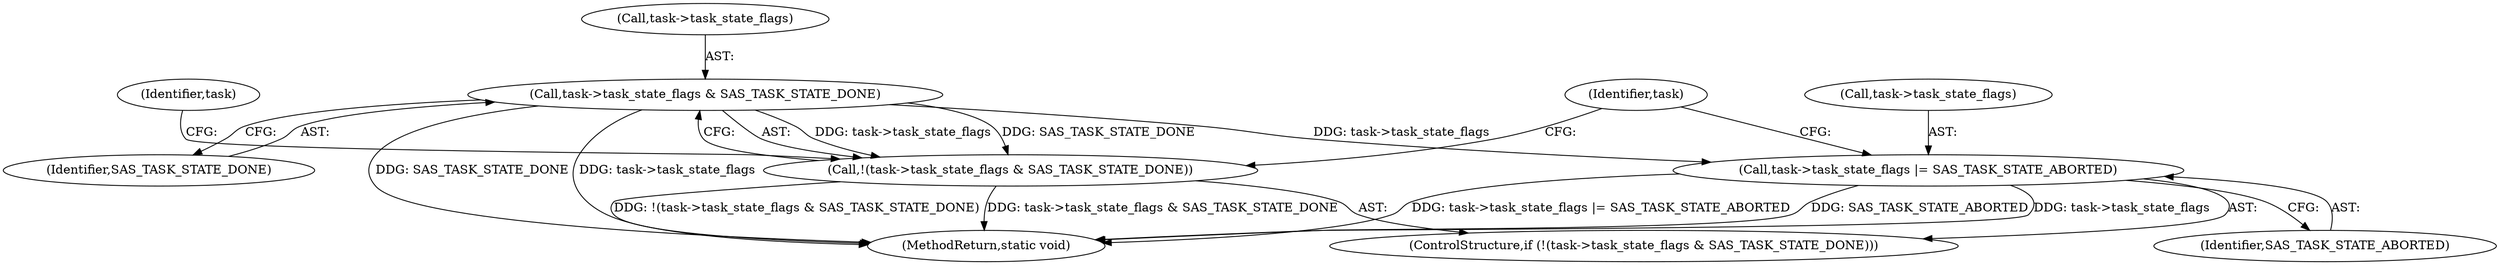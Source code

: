 digraph "1_linux_b90cd6f2b905905fb42671009dc0e27c310a16ae_0@del" {
"1000125" [label="(Call,task->task_state_flags & SAS_TASK_STATE_DONE)"];
"1000124" [label="(Call,!(task->task_state_flags & SAS_TASK_STATE_DONE))"];
"1000130" [label="(Call,task->task_state_flags |= SAS_TASK_STATE_ABORTED)"];
"1000130" [label="(Call,task->task_state_flags |= SAS_TASK_STATE_ABORTED)"];
"1000125" [label="(Call,task->task_state_flags & SAS_TASK_STATE_DONE)"];
"1000124" [label="(Call,!(task->task_state_flags & SAS_TASK_STATE_DONE))"];
"1000129" [label="(Identifier,SAS_TASK_STATE_DONE)"];
"1000132" [label="(Identifier,task)"];
"1000134" [label="(Identifier,SAS_TASK_STATE_ABORTED)"];
"1000148" [label="(MethodReturn,static void)"];
"1000123" [label="(ControlStructure,if (!(task->task_state_flags & SAS_TASK_STATE_DONE)))"];
"1000131" [label="(Call,task->task_state_flags)"];
"1000138" [label="(Identifier,task)"];
"1000126" [label="(Call,task->task_state_flags)"];
"1000125" -> "1000124"  [label="AST: "];
"1000125" -> "1000129"  [label="CFG: "];
"1000126" -> "1000125"  [label="AST: "];
"1000129" -> "1000125"  [label="AST: "];
"1000124" -> "1000125"  [label="CFG: "];
"1000125" -> "1000148"  [label="DDG: task->task_state_flags"];
"1000125" -> "1000148"  [label="DDG: SAS_TASK_STATE_DONE"];
"1000125" -> "1000124"  [label="DDG: task->task_state_flags"];
"1000125" -> "1000124"  [label="DDG: SAS_TASK_STATE_DONE"];
"1000125" -> "1000130"  [label="DDG: task->task_state_flags"];
"1000124" -> "1000123"  [label="AST: "];
"1000132" -> "1000124"  [label="CFG: "];
"1000138" -> "1000124"  [label="CFG: "];
"1000124" -> "1000148"  [label="DDG: task->task_state_flags & SAS_TASK_STATE_DONE"];
"1000124" -> "1000148"  [label="DDG: !(task->task_state_flags & SAS_TASK_STATE_DONE)"];
"1000130" -> "1000123"  [label="AST: "];
"1000130" -> "1000134"  [label="CFG: "];
"1000131" -> "1000130"  [label="AST: "];
"1000134" -> "1000130"  [label="AST: "];
"1000138" -> "1000130"  [label="CFG: "];
"1000130" -> "1000148"  [label="DDG: task->task_state_flags |= SAS_TASK_STATE_ABORTED"];
"1000130" -> "1000148"  [label="DDG: SAS_TASK_STATE_ABORTED"];
"1000130" -> "1000148"  [label="DDG: task->task_state_flags"];
}
